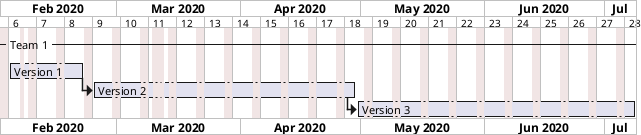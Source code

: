 @startgantt

'Can be daily, weekly, or monthly
ganttscale weekly

saturdays are closed
sunday are closed

2020/02/06 is closed
2020/03/10 to 2020/03/12 is closed

Project starts 2020-02-01

-- Team 1 --
[Version 1] as [V1] lasts 14 days
then [Version 2] as [V2] lasts 45 days
then [Version 3] as [V3] lasts 50 days

@endgantt